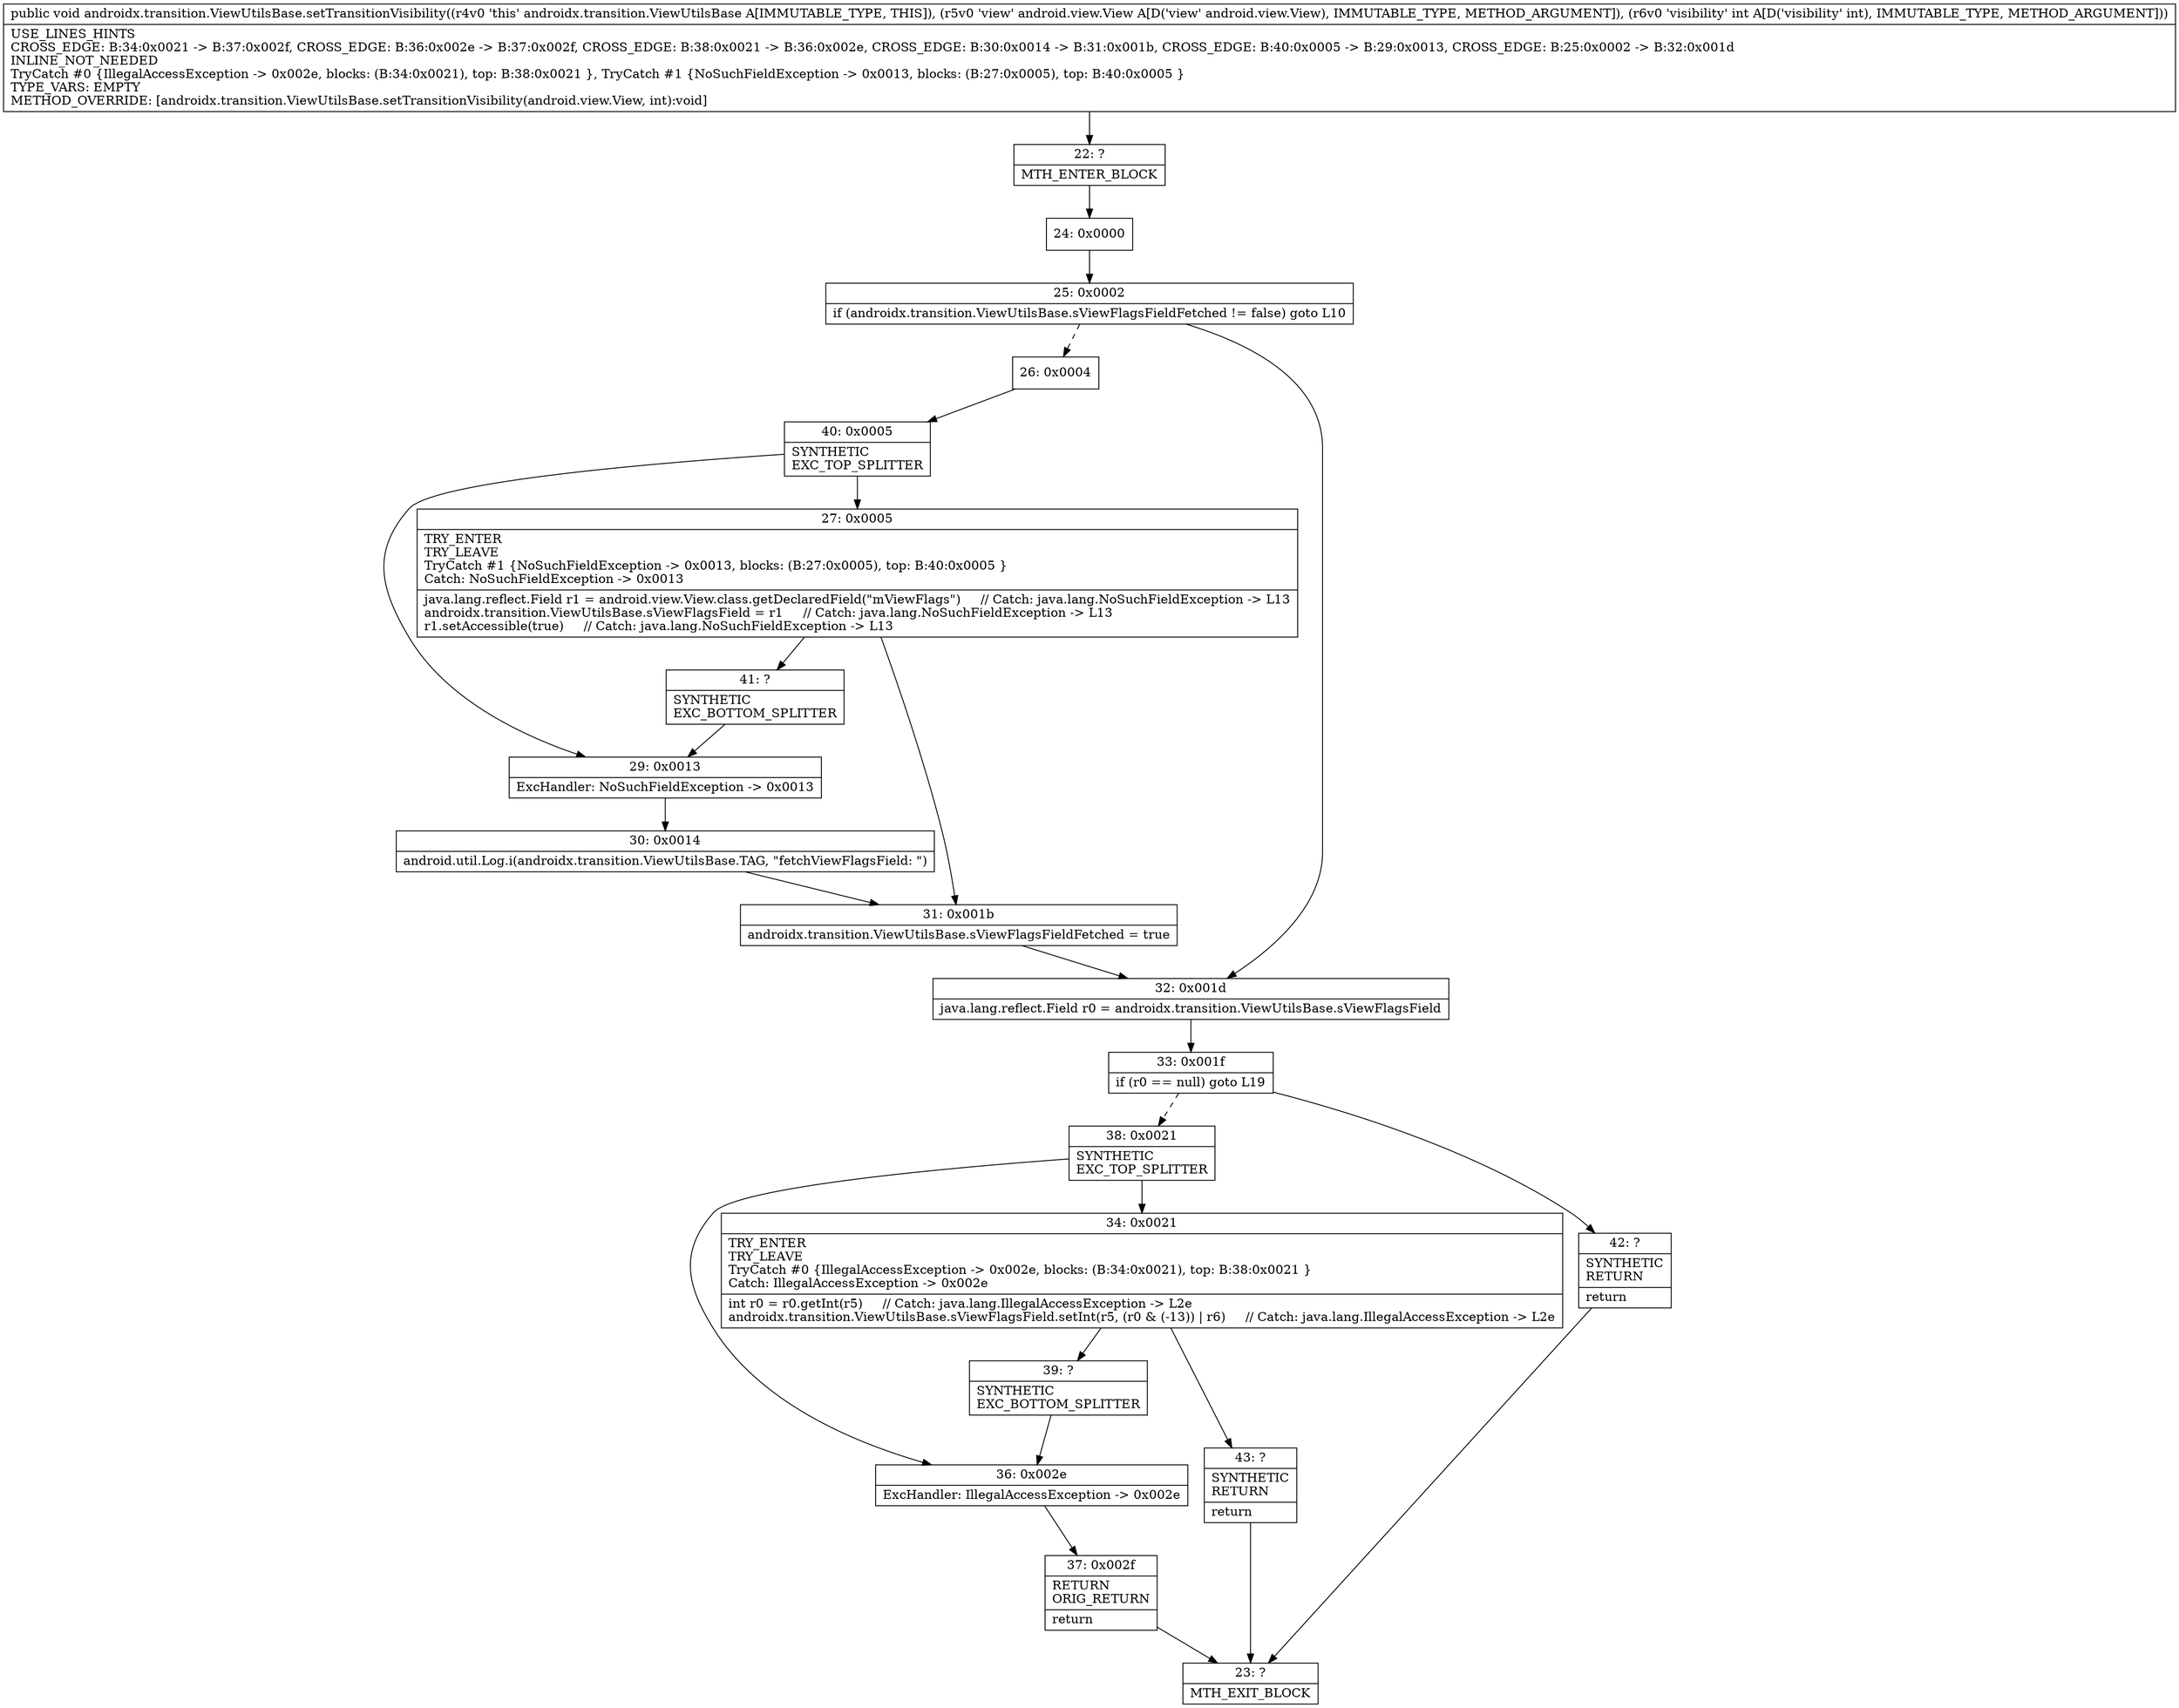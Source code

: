 digraph "CFG forandroidx.transition.ViewUtilsBase.setTransitionVisibility(Landroid\/view\/View;I)V" {
Node_22 [shape=record,label="{22\:\ ?|MTH_ENTER_BLOCK\l}"];
Node_24 [shape=record,label="{24\:\ 0x0000}"];
Node_25 [shape=record,label="{25\:\ 0x0002|if (androidx.transition.ViewUtilsBase.sViewFlagsFieldFetched != false) goto L10\l}"];
Node_26 [shape=record,label="{26\:\ 0x0004}"];
Node_40 [shape=record,label="{40\:\ 0x0005|SYNTHETIC\lEXC_TOP_SPLITTER\l}"];
Node_27 [shape=record,label="{27\:\ 0x0005|TRY_ENTER\lTRY_LEAVE\lTryCatch #1 \{NoSuchFieldException \-\> 0x0013, blocks: (B:27:0x0005), top: B:40:0x0005 \}\lCatch: NoSuchFieldException \-\> 0x0013\l|java.lang.reflect.Field r1 = android.view.View.class.getDeclaredField(\"mViewFlags\")     \/\/ Catch: java.lang.NoSuchFieldException \-\> L13\landroidx.transition.ViewUtilsBase.sViewFlagsField = r1     \/\/ Catch: java.lang.NoSuchFieldException \-\> L13\lr1.setAccessible(true)     \/\/ Catch: java.lang.NoSuchFieldException \-\> L13\l}"];
Node_31 [shape=record,label="{31\:\ 0x001b|androidx.transition.ViewUtilsBase.sViewFlagsFieldFetched = true\l}"];
Node_41 [shape=record,label="{41\:\ ?|SYNTHETIC\lEXC_BOTTOM_SPLITTER\l}"];
Node_29 [shape=record,label="{29\:\ 0x0013|ExcHandler: NoSuchFieldException \-\> 0x0013\l}"];
Node_30 [shape=record,label="{30\:\ 0x0014|android.util.Log.i(androidx.transition.ViewUtilsBase.TAG, \"fetchViewFlagsField: \")\l}"];
Node_32 [shape=record,label="{32\:\ 0x001d|java.lang.reflect.Field r0 = androidx.transition.ViewUtilsBase.sViewFlagsField\l}"];
Node_33 [shape=record,label="{33\:\ 0x001f|if (r0 == null) goto L19\l}"];
Node_38 [shape=record,label="{38\:\ 0x0021|SYNTHETIC\lEXC_TOP_SPLITTER\l}"];
Node_34 [shape=record,label="{34\:\ 0x0021|TRY_ENTER\lTRY_LEAVE\lTryCatch #0 \{IllegalAccessException \-\> 0x002e, blocks: (B:34:0x0021), top: B:38:0x0021 \}\lCatch: IllegalAccessException \-\> 0x002e\l|int r0 = r0.getInt(r5)     \/\/ Catch: java.lang.IllegalAccessException \-\> L2e\landroidx.transition.ViewUtilsBase.sViewFlagsField.setInt(r5, (r0 & (\-13)) \| r6)     \/\/ Catch: java.lang.IllegalAccessException \-\> L2e\l}"];
Node_39 [shape=record,label="{39\:\ ?|SYNTHETIC\lEXC_BOTTOM_SPLITTER\l}"];
Node_43 [shape=record,label="{43\:\ ?|SYNTHETIC\lRETURN\l|return\l}"];
Node_23 [shape=record,label="{23\:\ ?|MTH_EXIT_BLOCK\l}"];
Node_36 [shape=record,label="{36\:\ 0x002e|ExcHandler: IllegalAccessException \-\> 0x002e\l}"];
Node_37 [shape=record,label="{37\:\ 0x002f|RETURN\lORIG_RETURN\l|return\l}"];
Node_42 [shape=record,label="{42\:\ ?|SYNTHETIC\lRETURN\l|return\l}"];
MethodNode[shape=record,label="{public void androidx.transition.ViewUtilsBase.setTransitionVisibility((r4v0 'this' androidx.transition.ViewUtilsBase A[IMMUTABLE_TYPE, THIS]), (r5v0 'view' android.view.View A[D('view' android.view.View), IMMUTABLE_TYPE, METHOD_ARGUMENT]), (r6v0 'visibility' int A[D('visibility' int), IMMUTABLE_TYPE, METHOD_ARGUMENT]))  | USE_LINES_HINTS\lCROSS_EDGE: B:34:0x0021 \-\> B:37:0x002f, CROSS_EDGE: B:36:0x002e \-\> B:37:0x002f, CROSS_EDGE: B:38:0x0021 \-\> B:36:0x002e, CROSS_EDGE: B:30:0x0014 \-\> B:31:0x001b, CROSS_EDGE: B:40:0x0005 \-\> B:29:0x0013, CROSS_EDGE: B:25:0x0002 \-\> B:32:0x001d\lINLINE_NOT_NEEDED\lTryCatch #0 \{IllegalAccessException \-\> 0x002e, blocks: (B:34:0x0021), top: B:38:0x0021 \}, TryCatch #1 \{NoSuchFieldException \-\> 0x0013, blocks: (B:27:0x0005), top: B:40:0x0005 \}\lTYPE_VARS: EMPTY\lMETHOD_OVERRIDE: [androidx.transition.ViewUtilsBase.setTransitionVisibility(android.view.View, int):void]\l}"];
MethodNode -> Node_22;Node_22 -> Node_24;
Node_24 -> Node_25;
Node_25 -> Node_26[style=dashed];
Node_25 -> Node_32;
Node_26 -> Node_40;
Node_40 -> Node_27;
Node_40 -> Node_29;
Node_27 -> Node_31;
Node_27 -> Node_41;
Node_31 -> Node_32;
Node_41 -> Node_29;
Node_29 -> Node_30;
Node_30 -> Node_31;
Node_32 -> Node_33;
Node_33 -> Node_38[style=dashed];
Node_33 -> Node_42;
Node_38 -> Node_34;
Node_38 -> Node_36;
Node_34 -> Node_39;
Node_34 -> Node_43;
Node_39 -> Node_36;
Node_43 -> Node_23;
Node_36 -> Node_37;
Node_37 -> Node_23;
Node_42 -> Node_23;
}

